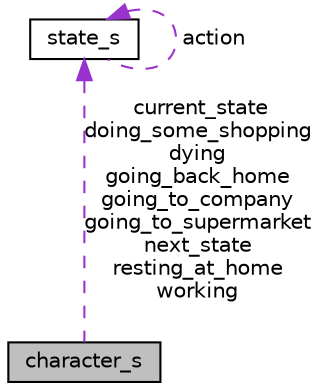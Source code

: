 digraph "character_s"
{
 // LATEX_PDF_SIZE
  edge [fontname="Helvetica",fontsize="10",labelfontname="Helvetica",labelfontsize="10"];
  node [fontname="Helvetica",fontsize="10",shape=record];
  Node1 [label="character_s",height=0.2,width=0.4,color="black", fillcolor="grey75", style="filled", fontcolor="black",tooltip=" "];
  Node2 -> Node1 [dir="back",color="darkorchid3",fontsize="10",style="dashed",label=" current_state\ndoing_some_shopping\ndying\ngoing_back_home\ngoing_to_company\ngoing_to_supermarket\nnext_state\nresting_at_home\nworking" ,fontname="Helvetica"];
  Node2 [label="state_s",height=0.2,width=0.4,color="black", fillcolor="white", style="filled",URL="$structstate__s.html",tooltip=" "];
  Node2 -> Node2 [dir="back",color="darkorchid3",fontsize="10",style="dashed",label=" action" ,fontname="Helvetica"];
}
